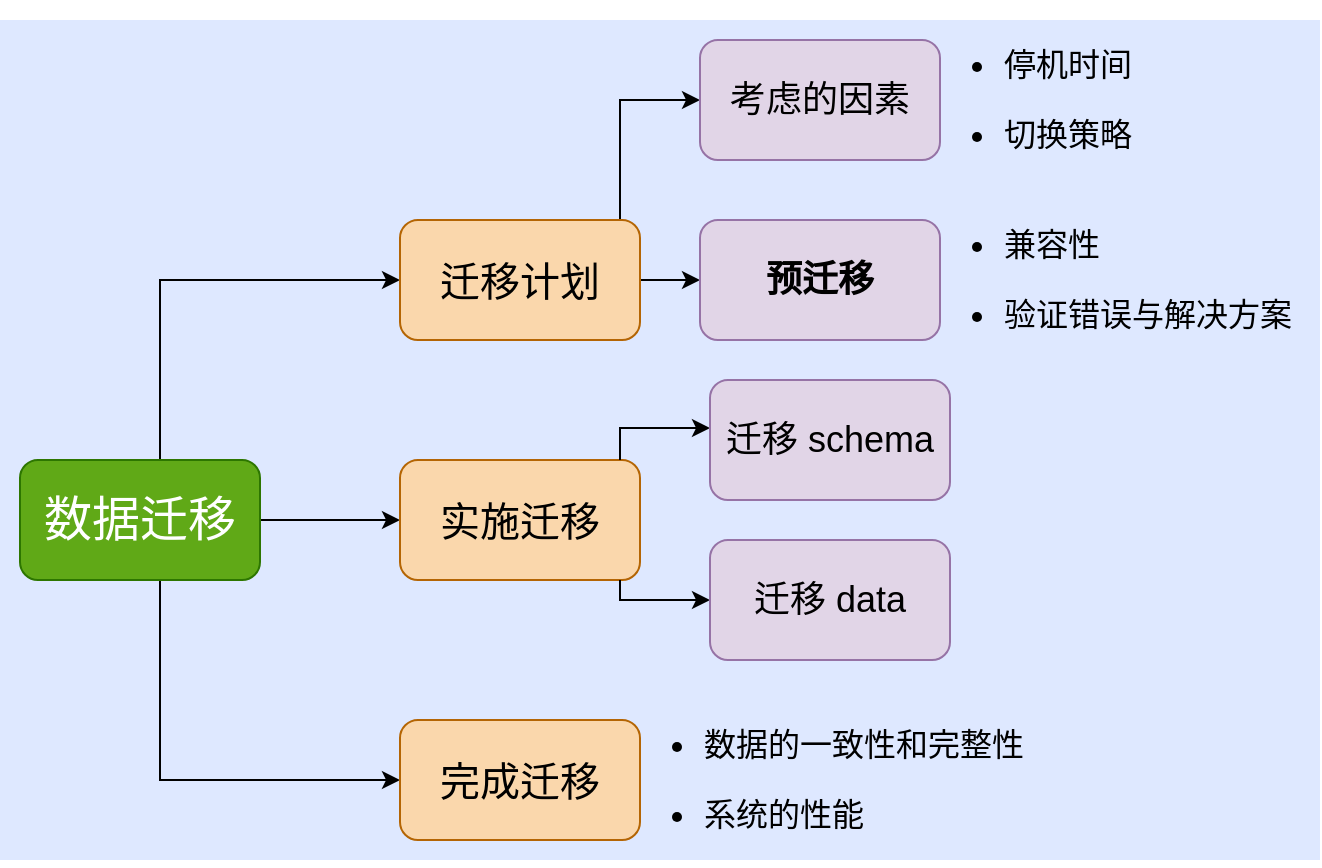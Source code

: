<mxfile version="21.2.1" type="device">
  <diagram name="第 1 页" id="BnFoPzBKYMNWkBHY7dZJ">
    <mxGraphModel dx="1098" dy="820" grid="1" gridSize="10" guides="1" tooltips="1" connect="1" arrows="1" fold="1" page="1" pageScale="1" pageWidth="827" pageHeight="1169" math="0" shadow="0">
      <root>
        <mxCell id="0" />
        <mxCell id="1" parent="0" />
        <mxCell id="vkp331IsbNiODMzRlVrX-24" value="" style="fillColor=#DEE8FF;strokeColor=none" vertex="1" parent="1">
          <mxGeometry x="170" y="90" width="660" height="420" as="geometry" />
        </mxCell>
        <mxCell id="vkp331IsbNiODMzRlVrX-4" value="" style="edgeStyle=orthogonalEdgeStyle;rounded=0;orthogonalLoop=1;jettySize=auto;html=1;entryX=0;entryY=0.5;entryDx=0;entryDy=0;exitX=0.5;exitY=0;exitDx=0;exitDy=0;fillColor=#d5e8d4;strokeColor=#000000;" edge="1" parent="1" source="vkp331IsbNiODMzRlVrX-2" target="vkp331IsbNiODMzRlVrX-3">
          <mxGeometry relative="1" as="geometry">
            <mxPoint x="290" y="270" as="sourcePoint" />
            <Array as="points">
              <mxPoint x="250" y="310" />
              <mxPoint x="250" y="220" />
            </Array>
          </mxGeometry>
        </mxCell>
        <mxCell id="vkp331IsbNiODMzRlVrX-8" value="" style="edgeStyle=orthogonalEdgeStyle;rounded=0;orthogonalLoop=1;jettySize=auto;html=1;fillColor=#d5e8d4;strokeColor=#000000;" edge="1" parent="1" source="vkp331IsbNiODMzRlVrX-2" target="vkp331IsbNiODMzRlVrX-7">
          <mxGeometry relative="1" as="geometry">
            <Array as="points">
              <mxPoint x="330" y="340" />
              <mxPoint x="330" y="340" />
            </Array>
          </mxGeometry>
        </mxCell>
        <mxCell id="vkp331IsbNiODMzRlVrX-10" value="" style="edgeStyle=orthogonalEdgeStyle;rounded=0;orthogonalLoop=1;jettySize=auto;html=1;" edge="1" parent="1" source="vkp331IsbNiODMzRlVrX-2" target="vkp331IsbNiODMzRlVrX-9">
          <mxGeometry relative="1" as="geometry">
            <Array as="points">
              <mxPoint x="250" y="470" />
            </Array>
          </mxGeometry>
        </mxCell>
        <mxCell id="vkp331IsbNiODMzRlVrX-2" value="数据迁移" style="rounded=1;whiteSpace=wrap;html=1;fillColor=#60a917;strokeColor=#2D7600;fontSize=24;fontColor=#ffffff;" vertex="1" parent="1">
          <mxGeometry x="180" y="310" width="120" height="60" as="geometry" />
        </mxCell>
        <mxCell id="vkp331IsbNiODMzRlVrX-12" value="" style="edgeStyle=orthogonalEdgeStyle;rounded=0;orthogonalLoop=1;jettySize=auto;html=1;" edge="1" parent="1" source="vkp331IsbNiODMzRlVrX-3" target="vkp331IsbNiODMzRlVrX-11">
          <mxGeometry relative="1" as="geometry">
            <Array as="points">
              <mxPoint x="480" y="130" />
            </Array>
          </mxGeometry>
        </mxCell>
        <mxCell id="vkp331IsbNiODMzRlVrX-14" value="" style="edgeStyle=orthogonalEdgeStyle;rounded=0;orthogonalLoop=1;jettySize=auto;html=1;" edge="1" parent="1" source="vkp331IsbNiODMzRlVrX-3" target="vkp331IsbNiODMzRlVrX-13">
          <mxGeometry relative="1" as="geometry" />
        </mxCell>
        <mxCell id="vkp331IsbNiODMzRlVrX-3" value="迁移计划" style="rounded=1;whiteSpace=wrap;html=1;fillColor=#fad7ac;strokeColor=#b46504;fontSize=20;" vertex="1" parent="1">
          <mxGeometry x="370" y="190" width="120" height="60" as="geometry" />
        </mxCell>
        <mxCell id="vkp331IsbNiODMzRlVrX-7" value="实施迁移" style="rounded=1;whiteSpace=wrap;html=1;fillColor=#fad7ac;strokeColor=#b46504;fontSize=20;" vertex="1" parent="1">
          <mxGeometry x="370" y="310" width="120" height="60" as="geometry" />
        </mxCell>
        <mxCell id="vkp331IsbNiODMzRlVrX-9" value="完成迁移" style="rounded=1;whiteSpace=wrap;html=1;fillColor=#fad7ac;strokeColor=#b46504;fontSize=20;" vertex="1" parent="1">
          <mxGeometry x="370" y="440" width="120" height="60" as="geometry" />
        </mxCell>
        <mxCell id="vkp331IsbNiODMzRlVrX-11" value="考虑的因素" style="rounded=1;whiteSpace=wrap;html=1;fillColor=#e1d5e7;fontSize=18;strokeColor=#9673a6;" vertex="1" parent="1">
          <mxGeometry x="520" y="100" width="120" height="60" as="geometry" />
        </mxCell>
        <mxCell id="vkp331IsbNiODMzRlVrX-13" value="&lt;b&gt;预迁移&lt;/b&gt;" style="rounded=1;whiteSpace=wrap;html=1;fillColor=#e1d5e7;fontSize=18;strokeColor=#9673a6;" vertex="1" parent="1">
          <mxGeometry x="520" y="190" width="120" height="60" as="geometry" />
        </mxCell>
        <mxCell id="vkp331IsbNiODMzRlVrX-15" value="&lt;div style=&quot;font-size: 16px;&quot;&gt;&lt;ul style=&quot;font-size: 16px;&quot;&gt;&lt;li style=&quot;font-size: 16px;&quot;&gt;&lt;p style=&quot;font-size: 16px;&quot;&gt;停机时间&lt;/p&gt;&lt;/li&gt;&lt;li style=&quot;font-size: 16px;&quot;&gt;&lt;p style=&quot;font-size: 16px;&quot;&gt;切换策略&lt;/p&gt;&lt;/li&gt;&lt;/ul&gt;&lt;/div&gt;" style="text;whiteSpace=wrap;html=1;fontSize=16;" vertex="1" parent="1">
          <mxGeometry x="630" y="80" width="120" height="90" as="geometry" />
        </mxCell>
        <mxCell id="vkp331IsbNiODMzRlVrX-16" value="&lt;div style=&quot;font-size: 16px;&quot;&gt;&lt;ul style=&quot;font-size: 16px;&quot;&gt;&lt;li style=&quot;font-size: 16px;&quot;&gt;&lt;p style=&quot;font-size: 16px;&quot;&gt;兼容性&lt;/p&gt;&lt;/li&gt;&lt;li style=&quot;font-size: 16px;&quot;&gt;&lt;p style=&quot;font-size: 16px;&quot;&gt;验证错误与解决方案&lt;/p&gt;&lt;/li&gt;&lt;/ul&gt;&lt;/div&gt;" style="text;whiteSpace=wrap;html=1;fontSize=16;labelBorderColor=none;rounded=1;glass=1;" vertex="1" parent="1">
          <mxGeometry x="630" y="170" width="190" height="90" as="geometry" />
        </mxCell>
        <mxCell id="vkp331IsbNiODMzRlVrX-18" value="&lt;div style=&quot;font-size: 16px;&quot;&gt;&lt;ul style=&quot;font-size: 16px;&quot;&gt;&lt;li style=&quot;font-size: 16px;&quot;&gt;&lt;p style=&quot;font-size: 16px;&quot;&gt;数据的一致性和完整性&lt;/p&gt;&lt;/li&gt;&lt;li style=&quot;font-size: 16px;&quot;&gt;&lt;p style=&quot;font-size: 16px;&quot;&gt;系统的性能&lt;/p&gt;&lt;/li&gt;&lt;/ul&gt;&lt;/div&gt;" style="text;whiteSpace=wrap;html=1;fontSize=16;" vertex="1" parent="1">
          <mxGeometry x="480" y="420" width="210" height="90" as="geometry" />
        </mxCell>
        <mxCell id="vkp331IsbNiODMzRlVrX-19" value="" style="edgeStyle=orthogonalEdgeStyle;rounded=0;orthogonalLoop=1;jettySize=auto;html=1;" edge="1" parent="1">
          <mxGeometry relative="1" as="geometry">
            <mxPoint x="480" y="310" as="sourcePoint" />
            <Array as="points">
              <mxPoint x="480" y="309" />
              <mxPoint x="480" y="294" />
            </Array>
            <mxPoint x="525" y="294" as="targetPoint" />
          </mxGeometry>
        </mxCell>
        <mxCell id="vkp331IsbNiODMzRlVrX-20" value="" style="edgeStyle=orthogonalEdgeStyle;rounded=0;orthogonalLoop=1;jettySize=auto;html=1;" edge="1" parent="1" target="vkp331IsbNiODMzRlVrX-22">
          <mxGeometry relative="1" as="geometry">
            <mxPoint x="480" y="370" as="sourcePoint" />
            <Array as="points">
              <mxPoint x="480" y="380" />
            </Array>
          </mxGeometry>
        </mxCell>
        <mxCell id="vkp331IsbNiODMzRlVrX-21" value="迁移 schema" style="rounded=1;whiteSpace=wrap;html=1;fillColor=#e1d5e7;fontSize=18;strokeColor=#9673a6;" vertex="1" parent="1">
          <mxGeometry x="525" y="270" width="120" height="60" as="geometry" />
        </mxCell>
        <mxCell id="vkp331IsbNiODMzRlVrX-22" value="迁移 data" style="rounded=1;whiteSpace=wrap;html=1;fillColor=#e1d5e7;fontSize=18;strokeColor=#9673a6;" vertex="1" parent="1">
          <mxGeometry x="525" y="350" width="120" height="60" as="geometry" />
        </mxCell>
      </root>
    </mxGraphModel>
  </diagram>
</mxfile>
